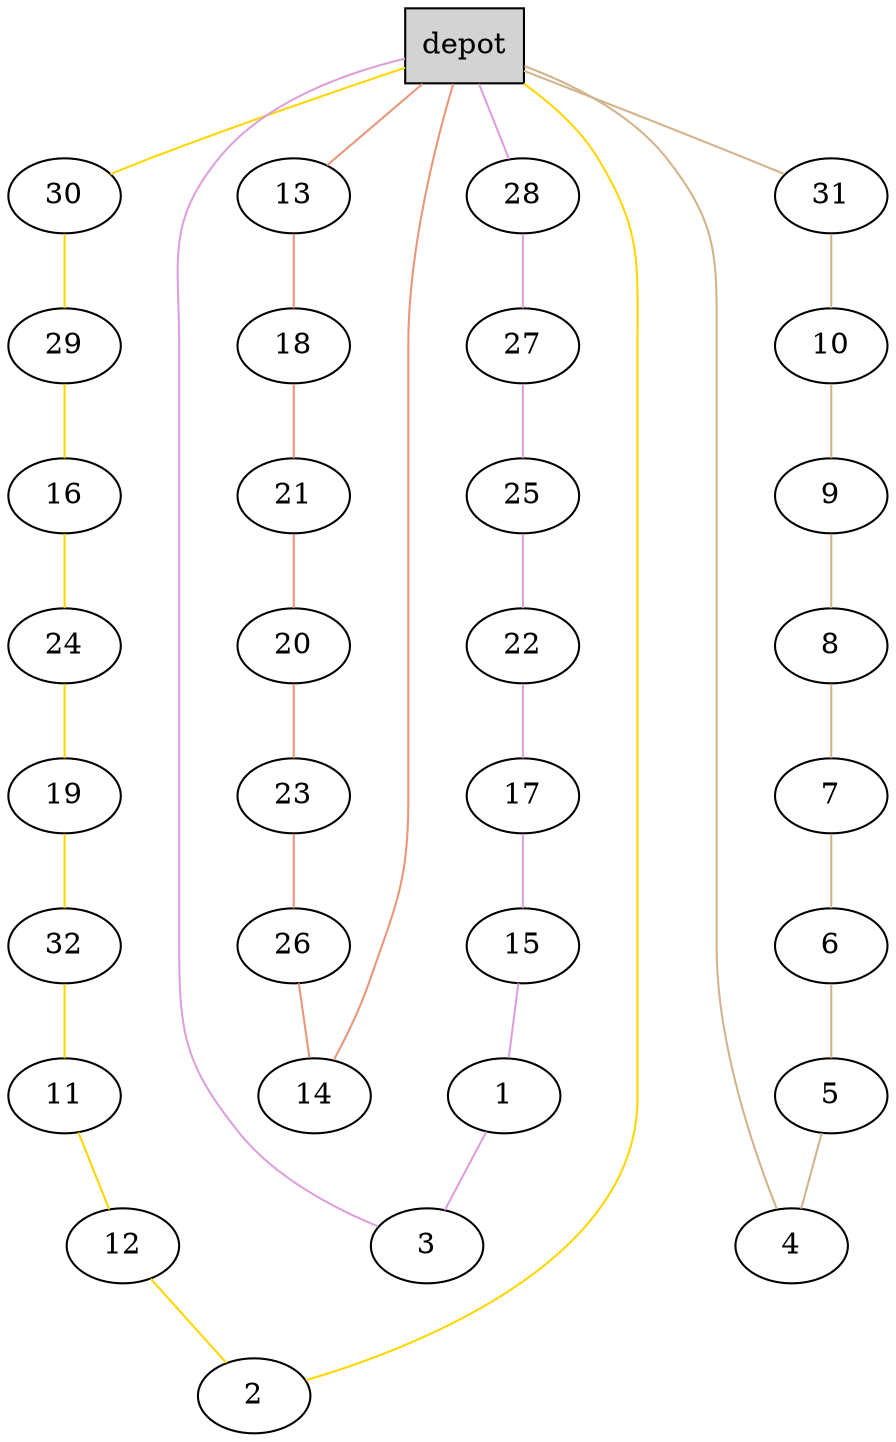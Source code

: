 graph G {
  0[shape = box, label = "depot", style = filled ];
  13[shape = ellipse];
  "0"--"13"[color = darksalmon];
  18[shape = ellipse];
  "13"--"18"[color = darksalmon];
  21[shape = ellipse];
  "18"--"21"[color = darksalmon];
  20[shape = ellipse];
  "21"--"20"[color = darksalmon];
  23[shape = ellipse];
  "20"--"23"[color = darksalmon];
  26[shape = ellipse];
  "23"--"26"[color = darksalmon];
  14[shape = ellipse];
  "26"--"14"[color = darksalmon];
  "14"--"0"[color = darksalmon];
  30[shape = ellipse];
  "0"--"30"[color = gold];
  29[shape = ellipse];
  "30"--"29"[color = gold];
  16[shape = ellipse];
  "29"--"16"[color = gold];
  24[shape = ellipse];
  "16"--"24"[color = gold];
  19[shape = ellipse];
  "24"--"19"[color = gold];
  32[shape = ellipse];
  "19"--"32"[color = gold];
  11[shape = ellipse];
  "32"--"11"[color = gold];
  12[shape = ellipse];
  "11"--"12"[color = gold];
  2[shape = ellipse];
  "12"--"2"[color = gold];
  "2"--"0"[color = gold];
  28[shape = ellipse];
  "0"--"28"[color = plum];
  27[shape = ellipse];
  "28"--"27"[color = plum];
  25[shape = ellipse];
  "27"--"25"[color = plum];
  22[shape = ellipse];
  "25"--"22"[color = plum];
  17[shape = ellipse];
  "22"--"17"[color = plum];
  15[shape = ellipse];
  "17"--"15"[color = plum];
  1[shape = ellipse];
  "15"--"1"[color = plum];
  3[shape = ellipse];
  "1"--"3"[color = plum];
  "3"--"0"[color = plum];
  31[shape = ellipse];
  "0"--"31"[color = tan];
  10[shape = ellipse];
  "31"--"10"[color = tan];
  9[shape = ellipse];
  "10"--"9"[color = tan];
  8[shape = ellipse];
  "9"--"8"[color = tan];
  7[shape = ellipse];
  "8"--"7"[color = tan];
  6[shape = ellipse];
  "7"--"6"[color = tan];
  5[shape = ellipse];
  "6"--"5"[color = tan];
  4[shape = ellipse];
  "5"--"4"[color = tan];
  "4"--"0"[color = tan];
}
